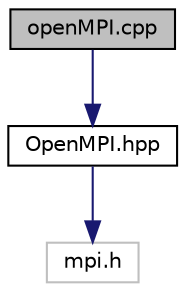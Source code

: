digraph "openMPI.cpp"
{
 // LATEX_PDF_SIZE
  edge [fontname="Helvetica",fontsize="10",labelfontname="Helvetica",labelfontsize="10"];
  node [fontname="Helvetica",fontsize="10",shape=record];
  Node1 [label="openMPI.cpp",height=0.2,width=0.4,color="black", fillcolor="grey75", style="filled", fontcolor="black",tooltip=" "];
  Node1 -> Node2 [color="midnightblue",fontsize="10",style="solid"];
  Node2 [label="OpenMPI.hpp",height=0.2,width=0.4,color="black", fillcolor="white", style="filled",URL="$OpenMPI_8hpp.html",tooltip="Fonction de la classe OpenMPI."];
  Node2 -> Node3 [color="midnightblue",fontsize="10",style="solid"];
  Node3 [label="mpi.h",height=0.2,width=0.4,color="grey75", fillcolor="white", style="filled",tooltip=" "];
}
